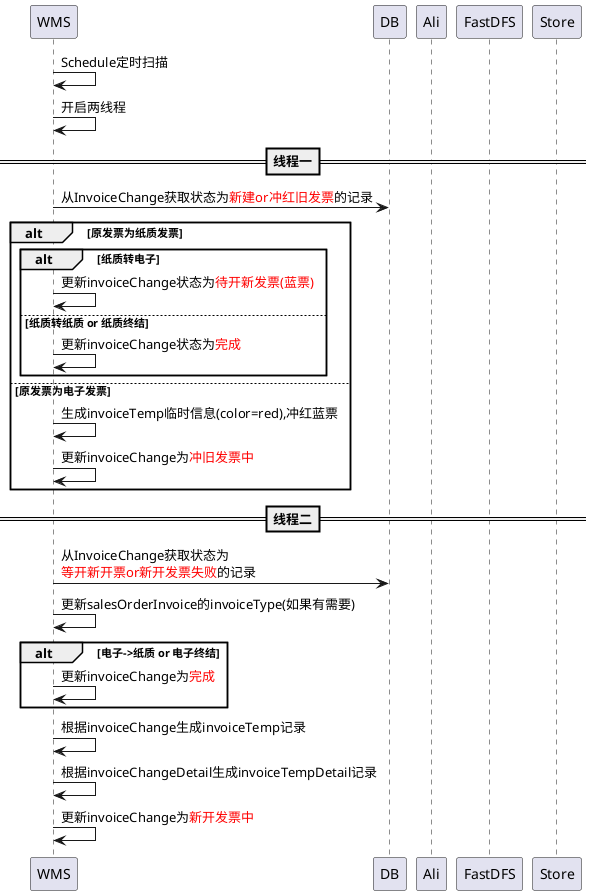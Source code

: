 @startuml

participant WMS as wms
participant DB as db
participant Ali as ali
participant FastDFS as dfs
participant Store as store

wms->wms:Schedule定时扫描
wms->wms:开启两线程
==线程一==
wms->db:从InvoiceChange获取状态为<font color=red>新建or冲红旧发票</font>的记录
alt 原发票为纸质发票
    alt 纸质转电子
      wms->wms:更新invoiceChange状态为<font color=red>待开新发票(蓝票)
    else 纸质转纸质 or 纸质终结
    wms->wms:更新invoiceChange状态为<font color=red>完成
    end
else 原发票为电子发票
    wms->wms:生成invoiceTemp临时信息(color=red),冲红蓝票
    wms->wms:更新invoiceChange为<font color=red>冲旧发票中
end
==线程二==
wms->db:从InvoiceChange获取状态为\n<font color=red>等开新开票or新开发票失败</font>的记录
wms->wms:更新salesOrderInvoice的invoiceType(如果有需要)
alt 电子->纸质 or 电子终结
    wms->wms:更新invoiceChange为<font color=red>完成
end
wms->wms:根据invoiceChange生成invoiceTemp记录
wms->wms:根据invoiceChangeDetail生成invoiceTempDetail记录

wms->wms:更新invoiceChange为<font color=red>新开发票中
@enduml